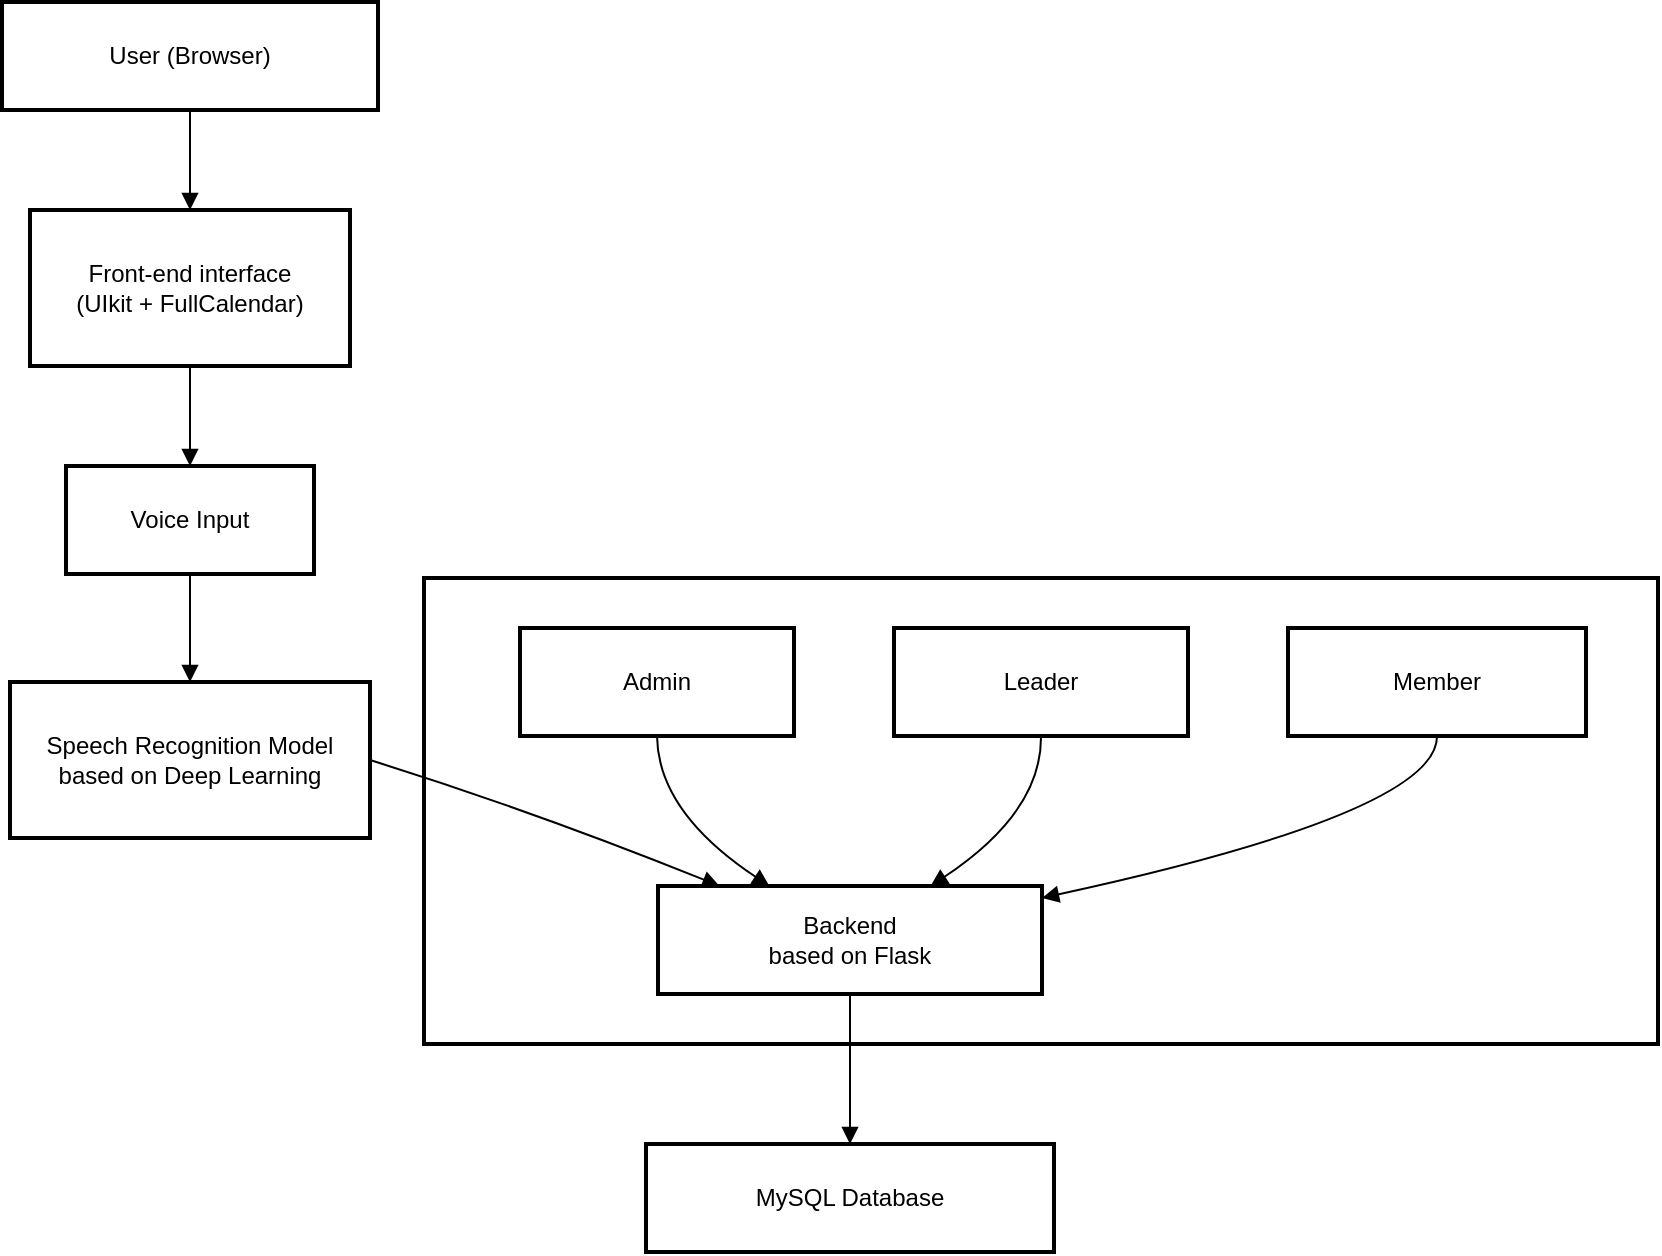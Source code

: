 <mxfile version="26.2.14">
  <diagram name="第 1 页" id="wuDRWee2DKUu01RfLmpy">
    <mxGraphModel dx="922" dy="1315" grid="1" gridSize="10" guides="1" tooltips="1" connect="1" arrows="1" fold="1" page="1" pageScale="1" pageWidth="827" pageHeight="1169" math="0" shadow="0">
      <root>
        <mxCell id="0" />
        <mxCell id="1" parent="0" />
        <mxCell id="2" value="" style="whiteSpace=wrap;strokeWidth=2;" parent="1" vertex="1">
          <mxGeometry x="281" y="448" width="617" height="233" as="geometry" />
        </mxCell>
        <mxCell id="3" value="User (Browser)" style="whiteSpace=wrap;strokeWidth=2;" parent="1" vertex="1">
          <mxGeometry x="70" y="160" width="188" height="54" as="geometry" />
        </mxCell>
        <mxCell id="4" value="Front-end interface&#xa;(UIkit + FullCalendar)" style="whiteSpace=wrap;strokeWidth=2;fontFamily=Helvetica;" parent="1" vertex="1">
          <mxGeometry x="84" y="264" width="160" height="78" as="geometry" />
        </mxCell>
        <mxCell id="5" value="Voice Input" style="whiteSpace=wrap;strokeWidth=2;" parent="1" vertex="1">
          <mxGeometry x="102" y="392" width="124" height="54" as="geometry" />
        </mxCell>
        <mxCell id="8" value="Backend&#xa;based on Flask" style="whiteSpace=wrap;strokeWidth=2;" parent="1" vertex="1">
          <mxGeometry x="398" y="602" width="192" height="54" as="geometry" />
        </mxCell>
        <mxCell id="9" value="MySQL Database" style="whiteSpace=wrap;strokeWidth=2;" parent="1" vertex="1">
          <mxGeometry x="392" y="731" width="204" height="54" as="geometry" />
        </mxCell>
        <mxCell id="10" value="Admin" style="whiteSpace=wrap;strokeWidth=2;" parent="1" vertex="1">
          <mxGeometry x="329" y="473" width="137" height="54" as="geometry" />
        </mxCell>
        <mxCell id="11" value="Leader" style="whiteSpace=wrap;strokeWidth=2;" parent="1" vertex="1">
          <mxGeometry x="516" y="473" width="147" height="54" as="geometry" />
        </mxCell>
        <mxCell id="12" value="Member" style="whiteSpace=wrap;strokeWidth=2;" parent="1" vertex="1">
          <mxGeometry x="713" y="473" width="149" height="54" as="geometry" />
        </mxCell>
        <mxCell id="13" value="" style="curved=1;startArrow=none;endArrow=block;exitX=0.5;exitY=1;entryX=0.5;entryY=0;" parent="1" source="3" target="4" edge="1">
          <mxGeometry relative="1" as="geometry">
            <Array as="points" />
          </mxGeometry>
        </mxCell>
        <mxCell id="14" value="" style="curved=1;startArrow=none;endArrow=block;exitX=0.5;exitY=1;entryX=0.5;entryY=0;" parent="1" source="4" target="5" edge="1">
          <mxGeometry relative="1" as="geometry">
            <Array as="points" />
          </mxGeometry>
        </mxCell>
        <mxCell id="15" value="" style="curved=1;startArrow=none;endArrow=block;exitX=0.5;exitY=1;" parent="1" source="5" target="itlngWMqNUyF1daJxhVy-21" edge="1">
          <mxGeometry relative="1" as="geometry">
            <Array as="points" />
            <mxPoint x="164" y="496" as="targetPoint" />
          </mxGeometry>
        </mxCell>
        <mxCell id="17" value="" style="curved=1;startArrow=none;endArrow=block;exitX=1;exitY=0.5;entryX=0.16;entryY=0;exitDx=0;exitDy=0;" parent="1" source="itlngWMqNUyF1daJxhVy-21" target="8" edge="1">
          <mxGeometry relative="1" as="geometry">
            <Array as="points">
              <mxPoint x="337" y="565" />
            </Array>
            <mxPoint x="216" y="523" as="sourcePoint" />
          </mxGeometry>
        </mxCell>
        <mxCell id="18" value="" style="curved=1;startArrow=none;endArrow=block;exitX=0.5;exitY=1;entryX=0.5;entryY=0;" parent="1" source="8" target="9" edge="1">
          <mxGeometry relative="1" as="geometry">
            <Array as="points" />
          </mxGeometry>
        </mxCell>
        <mxCell id="19" value="" style="curved=1;startArrow=none;endArrow=block;exitX=0.5;exitY=1;entryX=0.29;entryY=0;" parent="1" source="10" target="8" edge="1">
          <mxGeometry relative="1" as="geometry">
            <Array as="points">
              <mxPoint x="398" y="565" />
            </Array>
          </mxGeometry>
        </mxCell>
        <mxCell id="20" value="" style="curved=1;startArrow=none;endArrow=block;exitX=0.5;exitY=1;entryX=0.71;entryY=0;" parent="1" source="11" target="8" edge="1">
          <mxGeometry relative="1" as="geometry">
            <Array as="points">
              <mxPoint x="590" y="565" />
            </Array>
          </mxGeometry>
        </mxCell>
        <mxCell id="21" value="" style="curved=1;startArrow=none;endArrow=block;exitX=0.5;exitY=1;entryX=1;entryY=0.11;" parent="1" source="12" target="8" edge="1">
          <mxGeometry relative="1" as="geometry">
            <Array as="points">
              <mxPoint x="788" y="565" />
            </Array>
          </mxGeometry>
        </mxCell>
        <mxCell id="itlngWMqNUyF1daJxhVy-21" value="Speech Recognition Model&#xa;based on Deep Learning" style="whiteSpace=wrap;strokeWidth=2;fontFamily=Helvetica;" vertex="1" parent="1">
          <mxGeometry x="74" y="500" width="180" height="78" as="geometry" />
        </mxCell>
      </root>
    </mxGraphModel>
  </diagram>
</mxfile>
